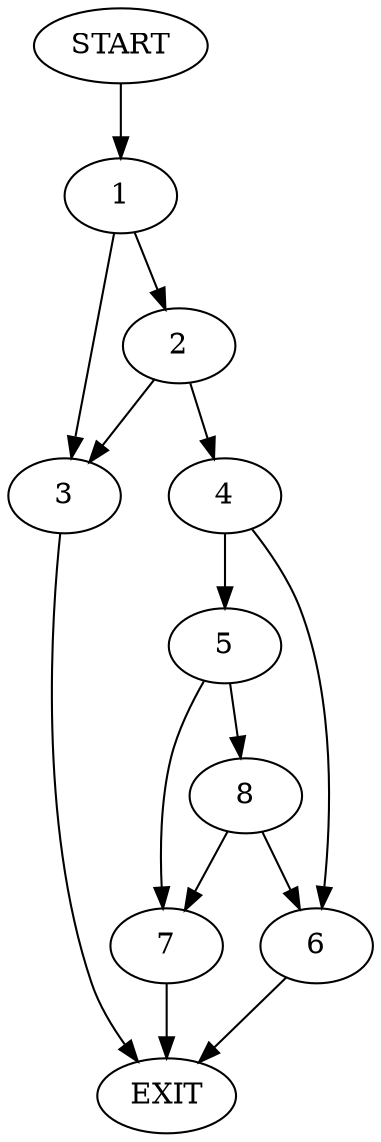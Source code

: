 digraph {
0 [label="START"]
9 [label="EXIT"]
0 -> 1
1 -> 2
1 -> 3
3 -> 9
2 -> 4
2 -> 3
4 -> 5
4 -> 6
5 -> 7
5 -> 8
6 -> 9
8 -> 7
8 -> 6
7 -> 9
}
